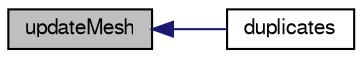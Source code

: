 digraph "updateMesh"
{
  bgcolor="transparent";
  edge [fontname="FreeSans",fontsize="10",labelfontname="FreeSans",labelfontsize="10"];
  node [fontname="FreeSans",fontsize="10",shape=record];
  rankdir="LR";
  Node1330 [label="updateMesh",height=0.2,width=0.4,color="black", fillcolor="grey75", style="filled", fontcolor="black"];
  Node1330 -> Node1331 [dir="back",color="midnightblue",fontsize="10",style="solid",fontname="FreeSans"];
  Node1331 [label="duplicates",height=0.2,width=0.4,color="black",URL="$a21638.html#afa5eea2daaad7b11f0c2dd487d568e5e",tooltip="Per point in regionSide.pointRegions() the points created. "];
}
